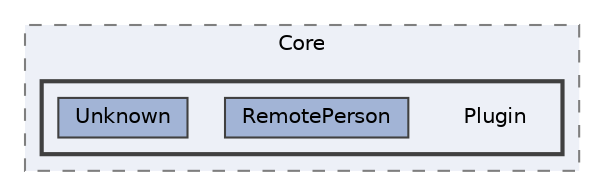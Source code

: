 digraph "SkyWayUnitySDK/Assets/SkyWay/Scripts/Core/Plugin"
{
 // LATEX_PDF_SIZE
  bgcolor="transparent";
  edge [fontname=Helvetica,fontsize=10,labelfontname=Helvetica,labelfontsize=10];
  node [fontname=Helvetica,fontsize=10,shape=box,height=0.2,width=0.4];
  compound=true
  subgraph clusterdir_9b7e49d587811fb716b86a1fdd3fc99e {
    graph [ bgcolor="#edf0f7", pencolor="grey50", label="Core", fontname=Helvetica,fontsize=10 style="filled,dashed", URL="dir_9b7e49d587811fb716b86a1fdd3fc99e.html",tooltip=""]
  subgraph clusterdir_f50b4b6316bb320972dd80eb4ade0a73 {
    graph [ bgcolor="#edf0f7", pencolor="grey25", label="", fontname=Helvetica,fontsize=10 style="filled,bold", URL="dir_f50b4b6316bb320972dd80eb4ade0a73.html",tooltip=""]
    dir_f50b4b6316bb320972dd80eb4ade0a73 [shape=plaintext, label="Plugin"];
  dir_177def0a9a1edf3f766c441d264f2763 [label="RemotePerson", fillcolor="#a2b4d6", color="grey25", style="filled", URL="dir_177def0a9a1edf3f766c441d264f2763.html",tooltip=""];
  dir_6995b93aba74a656eae5e75f88fe83e4 [label="Unknown", fillcolor="#a2b4d6", color="grey25", style="filled", URL="dir_6995b93aba74a656eae5e75f88fe83e4.html",tooltip=""];
  }
  }
}
